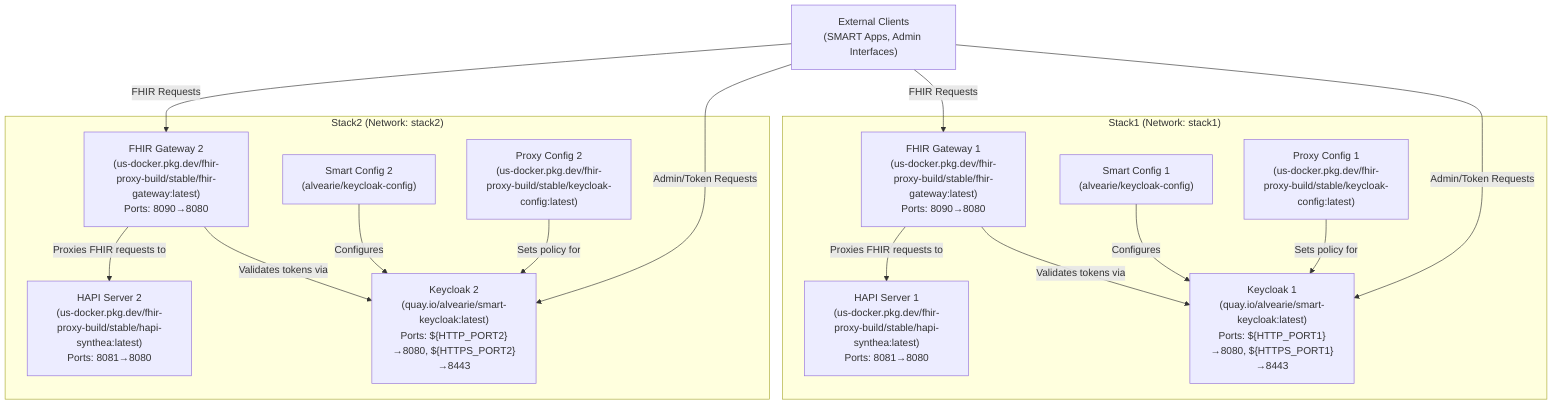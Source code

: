 flowchart TD
  subgraph "Stack1 (Network: stack1)"
    HAPI1["HAPI Server 1<br>(us-docker.pkg.dev/fhir-proxy-build/stable/hapi-synthea:latest)<br>Ports: 8081→8080"]
    FG1["FHIR Gateway 1<br>(us-docker.pkg.dev/fhir-proxy-build/stable/fhir-gateway:latest)<br>Ports: 8090→8080"]
    KC1["Keycloak 1<br>(quay.io/alvearie/smart-keycloak:latest)<br>Ports: ${HTTP_PORT1}→8080, ${HTTPS_PORT1}→8443"]
    SC1["Smart Config 1<br>(alvearie/keycloak-config)"]
    PC1["Proxy Config 1<br>(us-docker.pkg.dev/fhir-proxy-build/stable/keycloak-config:latest)"]
  end

  subgraph "Stack2 (Network: stack2)"
    HAPI2["HAPI Server 2<br>(us-docker.pkg.dev/fhir-proxy-build/stable/hapi-synthea:latest)<br>Ports: 8081→8080"]
    FG2["FHIR Gateway 2<br>(us-docker.pkg.dev/fhir-proxy-build/stable/fhir-gateway:latest)<br>Ports: 8090→8080"]
    KC2["Keycloak 2<br>(quay.io/alvearie/smart-keycloak:latest)<br>Ports: ${HTTP_PORT2}→8080, ${HTTPS_PORT2}→8443"]
    SC2["Smart Config 2<br>(alvearie/keycloak-config)"]
    PC2["Proxy Config 2<br>(us-docker.pkg.dev/fhir-proxy-build/stable/keycloak-config:latest)"]
  end

  External["External Clients<br>(SMART Apps, Admin Interfaces)"]

  %% Stack1 interactions
  FG1 -- "Proxies FHIR requests to" --> HAPI1
  FG1 -- "Validates tokens via" --> KC1
  SC1 -- "Configures" --> KC1
  PC1 -- "Sets policy for" --> KC1
  
  %% Stack2 interactions
  FG2 -- "Proxies FHIR requests to" --> HAPI2
  FG2 -- "Validates tokens via" --> KC2
  SC2 -- "Configures" --> KC2
  PC2 -- "Sets policy for" --> KC2

  %% External access
  External -- "FHIR Requests" --> FG1
  External -- "FHIR Requests" --> FG2
  External -- "Admin/Token Requests" --> KC1
  External -- "Admin/Token Requests" --> KC2